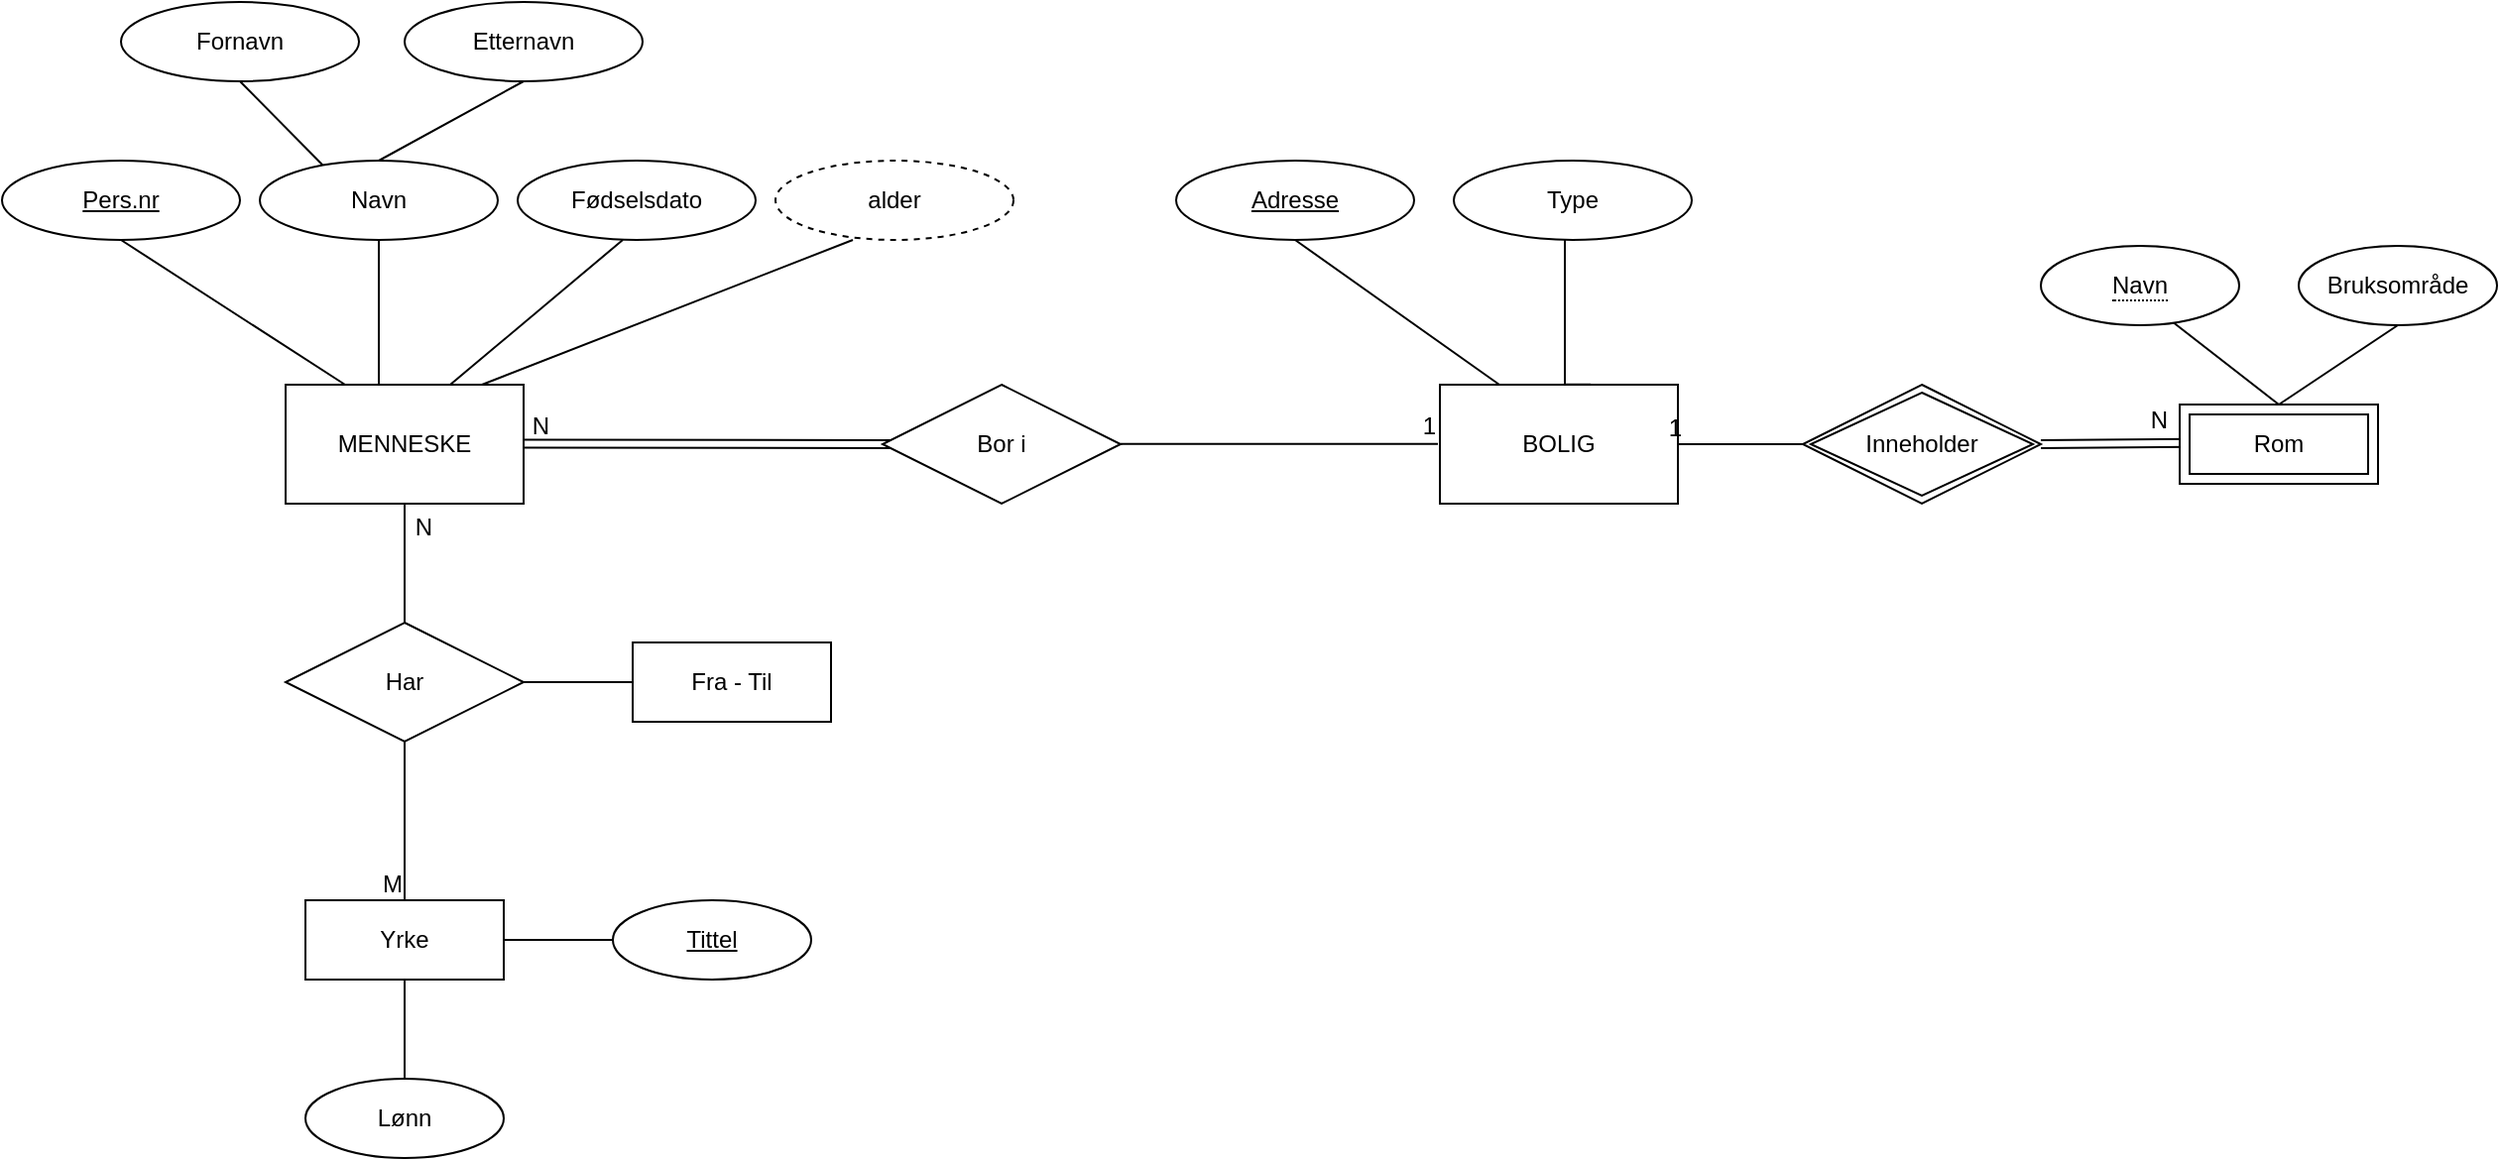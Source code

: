 <mxfile version="24.7.14">
  <diagram id="R2lEEEUBdFMjLlhIrx00" name="Page-1">
    <mxGraphModel dx="3144" dy="1876" grid="1" gridSize="10" guides="1" tooltips="1" connect="1" arrows="1" fold="1" page="1" pageScale="1" pageWidth="1654" pageHeight="2336" math="0" shadow="0" extFonts="Permanent Marker^https://fonts.googleapis.com/css?family=Permanent+Marker">
      <root>
        <mxCell id="0" />
        <mxCell id="1" parent="0" />
        <mxCell id="Z8_CV3bRLPhnwVzxl09v-1" value="MENNESKE" style="rounded=0;whiteSpace=wrap;html=1;" parent="1" vertex="1">
          <mxGeometry x="195" y="290" width="120" height="60" as="geometry" />
        </mxCell>
        <mxCell id="tpqS8l1BTnKntp3pgXFN-16" style="rounded=0;orthogonalLoop=1;jettySize=auto;html=1;exitX=0.5;exitY=1;exitDx=0;exitDy=0;entryX=0.25;entryY=0;entryDx=0;entryDy=0;strokeColor=default;endArrow=none;endFill=0;" edge="1" parent="1" source="tpqS8l1BTnKntp3pgXFN-1" target="Z8_CV3bRLPhnwVzxl09v-1">
          <mxGeometry relative="1" as="geometry" />
        </mxCell>
        <mxCell id="tpqS8l1BTnKntp3pgXFN-1" value="&lt;u&gt;Pers.nr&lt;/u&gt;" style="ellipse;whiteSpace=wrap;html=1;" vertex="1" parent="1">
          <mxGeometry x="52" y="177" width="120" height="40" as="geometry" />
        </mxCell>
        <mxCell id="tpqS8l1BTnKntp3pgXFN-14" style="edgeStyle=orthogonalEdgeStyle;rounded=0;orthogonalLoop=1;jettySize=auto;html=1;exitX=0.5;exitY=1;exitDx=0;exitDy=0;entryX=0.5;entryY=0;entryDx=0;entryDy=0;endArrow=none;endFill=0;" edge="1" parent="1" source="tpqS8l1BTnKntp3pgXFN-3" target="Z8_CV3bRLPhnwVzxl09v-1">
          <mxGeometry relative="1" as="geometry">
            <Array as="points">
              <mxPoint x="242" y="290" />
            </Array>
          </mxGeometry>
        </mxCell>
        <mxCell id="tpqS8l1BTnKntp3pgXFN-3" value="Navn" style="ellipse;whiteSpace=wrap;html=1;" vertex="1" parent="1">
          <mxGeometry x="182" y="177" width="120" height="40" as="geometry" />
        </mxCell>
        <mxCell id="tpqS8l1BTnKntp3pgXFN-4" value="Fornavn" style="ellipse;whiteSpace=wrap;html=1;" vertex="1" parent="1">
          <mxGeometry x="112" y="97" width="120" height="40" as="geometry" />
        </mxCell>
        <mxCell id="tpqS8l1BTnKntp3pgXFN-5" value="Etternavn" style="ellipse;whiteSpace=wrap;html=1;" vertex="1" parent="1">
          <mxGeometry x="255" y="97" width="120" height="40" as="geometry" />
        </mxCell>
        <mxCell id="tpqS8l1BTnKntp3pgXFN-15" style="rounded=0;orthogonalLoop=1;jettySize=auto;html=1;exitX=0.5;exitY=1;exitDx=0;exitDy=0;entryX=0.75;entryY=0;entryDx=0;entryDy=0;endArrow=none;endFill=0;" edge="1" parent="1">
          <mxGeometry relative="1" as="geometry">
            <mxPoint x="365" y="217" as="sourcePoint" />
            <mxPoint x="278" y="290.0" as="targetPoint" />
          </mxGeometry>
        </mxCell>
        <mxCell id="tpqS8l1BTnKntp3pgXFN-6" value="Fødselsdato" style="ellipse;whiteSpace=wrap;html=1;" vertex="1" parent="1">
          <mxGeometry x="312" y="177" width="120" height="40" as="geometry" />
        </mxCell>
        <mxCell id="tpqS8l1BTnKntp3pgXFN-9" style="rounded=0;orthogonalLoop=1;jettySize=auto;html=1;exitX=0.5;exitY=1;exitDx=0;exitDy=0;entryX=0.263;entryY=0.053;entryDx=0;entryDy=0;entryPerimeter=0;endArrow=none;endFill=0;" edge="1" parent="1" source="tpqS8l1BTnKntp3pgXFN-4" target="tpqS8l1BTnKntp3pgXFN-3">
          <mxGeometry relative="1" as="geometry" />
        </mxCell>
        <mxCell id="tpqS8l1BTnKntp3pgXFN-10" style="rounded=0;orthogonalLoop=1;jettySize=auto;html=1;exitX=0.5;exitY=1;exitDx=0;exitDy=0;entryX=0.5;entryY=0;entryDx=0;entryDy=0;endArrow=none;endFill=0;" edge="1" parent="1" source="tpqS8l1BTnKntp3pgXFN-5" target="tpqS8l1BTnKntp3pgXFN-3">
          <mxGeometry relative="1" as="geometry">
            <mxPoint x="317" y="138" as="sourcePoint" />
            <mxPoint x="255.28" y="177" as="targetPoint" />
          </mxGeometry>
        </mxCell>
        <mxCell id="tpqS8l1BTnKntp3pgXFN-20" style="rounded=0;orthogonalLoop=1;jettySize=auto;html=1;exitX=0.5;exitY=1;exitDx=0;exitDy=0;entryX=1;entryY=0;entryDx=0;entryDy=0;endArrow=none;endFill=0;" edge="1" parent="1">
          <mxGeometry relative="1" as="geometry">
            <mxPoint x="481" y="217" as="sourcePoint" />
            <mxPoint x="294" y="290.0" as="targetPoint" />
          </mxGeometry>
        </mxCell>
        <mxCell id="tpqS8l1BTnKntp3pgXFN-17" value="alder" style="ellipse;whiteSpace=wrap;html=1;dashed=1;" vertex="1" parent="1">
          <mxGeometry x="442" y="177" width="120" height="40" as="geometry" />
        </mxCell>
        <mxCell id="tpqS8l1BTnKntp3pgXFN-23" value="Bor i" style="shape=rhombus;perimeter=rhombusPerimeter;whiteSpace=wrap;html=1;align=center;" vertex="1" parent="1">
          <mxGeometry x="496" y="290" width="120" height="60" as="geometry" />
        </mxCell>
        <mxCell id="tpqS8l1BTnKntp3pgXFN-24" value="BOLIG" style="rounded=0;whiteSpace=wrap;html=1;" vertex="1" parent="1">
          <mxGeometry x="777" y="290" width="120" height="60" as="geometry" />
        </mxCell>
        <mxCell id="tpqS8l1BTnKntp3pgXFN-27" value="" style="shape=link;html=1;rounded=0;" edge="1" parent="1">
          <mxGeometry relative="1" as="geometry">
            <mxPoint x="315" y="319.8" as="sourcePoint" />
            <mxPoint x="500" y="320" as="targetPoint" />
          </mxGeometry>
        </mxCell>
        <mxCell id="tpqS8l1BTnKntp3pgXFN-28" value="N" style="resizable=0;html=1;whiteSpace=wrap;align=right;verticalAlign=bottom;" connectable="0" vertex="1" parent="tpqS8l1BTnKntp3pgXFN-27">
          <mxGeometry x="1" relative="1" as="geometry">
            <mxPoint x="-170" as="offset" />
          </mxGeometry>
        </mxCell>
        <mxCell id="tpqS8l1BTnKntp3pgXFN-29" value="" style="endArrow=none;html=1;rounded=0;" edge="1" parent="1">
          <mxGeometry relative="1" as="geometry">
            <mxPoint x="616" y="319.82" as="sourcePoint" />
            <mxPoint x="776" y="319.82" as="targetPoint" />
          </mxGeometry>
        </mxCell>
        <mxCell id="tpqS8l1BTnKntp3pgXFN-30" value="1" style="resizable=0;html=1;whiteSpace=wrap;align=right;verticalAlign=bottom;" connectable="0" vertex="1" parent="tpqS8l1BTnKntp3pgXFN-29">
          <mxGeometry x="1" relative="1" as="geometry" />
        </mxCell>
        <mxCell id="tpqS8l1BTnKntp3pgXFN-31" style="rounded=0;orthogonalLoop=1;jettySize=auto;html=1;exitX=0.5;exitY=1;exitDx=0;exitDy=0;strokeColor=default;endArrow=none;endFill=0;entryX=0.25;entryY=0;entryDx=0;entryDy=0;" edge="1" parent="1" source="tpqS8l1BTnKntp3pgXFN-32" target="tpqS8l1BTnKntp3pgXFN-24">
          <mxGeometry relative="1" as="geometry">
            <mxPoint x="844" y="287" as="targetPoint" />
          </mxGeometry>
        </mxCell>
        <mxCell id="tpqS8l1BTnKntp3pgXFN-32" value="&lt;u&gt;Adresse&lt;/u&gt;" style="ellipse;whiteSpace=wrap;html=1;" vertex="1" parent="1">
          <mxGeometry x="644" y="177" width="120" height="40" as="geometry" />
        </mxCell>
        <mxCell id="tpqS8l1BTnKntp3pgXFN-34" value="Type" style="ellipse;whiteSpace=wrap;html=1;" vertex="1" parent="1">
          <mxGeometry x="784" y="177" width="120" height="40" as="geometry" />
        </mxCell>
        <mxCell id="tpqS8l1BTnKntp3pgXFN-35" style="edgeStyle=orthogonalEdgeStyle;rounded=0;orthogonalLoop=1;jettySize=auto;html=1;exitX=0.5;exitY=1;exitDx=0;exitDy=0;entryX=0.5;entryY=0;entryDx=0;entryDy=0;endArrow=none;endFill=0;" edge="1" parent="1">
          <mxGeometry relative="1" as="geometry">
            <mxPoint x="840" y="216.93" as="sourcePoint" />
            <mxPoint x="853" y="289.93" as="targetPoint" />
            <Array as="points">
              <mxPoint x="840" y="289.93" />
            </Array>
          </mxGeometry>
        </mxCell>
        <mxCell id="tpqS8l1BTnKntp3pgXFN-38" value="" style="endArrow=none;html=1;rounded=0;exitX=1;exitY=0.5;exitDx=0;exitDy=0;" edge="1" parent="1" source="tpqS8l1BTnKntp3pgXFN-24">
          <mxGeometry relative="1" as="geometry">
            <mxPoint x="944" y="317" as="sourcePoint" />
            <mxPoint x="960" y="320" as="targetPoint" />
          </mxGeometry>
        </mxCell>
        <mxCell id="tpqS8l1BTnKntp3pgXFN-39" value="1" style="resizable=0;html=1;whiteSpace=wrap;align=right;verticalAlign=bottom;" connectable="0" vertex="1" parent="tpqS8l1BTnKntp3pgXFN-38">
          <mxGeometry x="1" relative="1" as="geometry">
            <mxPoint x="-60" as="offset" />
          </mxGeometry>
        </mxCell>
        <mxCell id="tpqS8l1BTnKntp3pgXFN-40" value="" style="shape=link;html=1;rounded=0;exitX=1;exitY=0.5;exitDx=0;exitDy=0;" edge="1" parent="1">
          <mxGeometry relative="1" as="geometry">
            <mxPoint x="1080" y="320" as="sourcePoint" />
            <mxPoint x="1155" y="319.33" as="targetPoint" />
          </mxGeometry>
        </mxCell>
        <mxCell id="tpqS8l1BTnKntp3pgXFN-42" value="N" style="resizable=0;html=1;whiteSpace=wrap;align=right;verticalAlign=bottom;" connectable="0" vertex="1" parent="1">
          <mxGeometry x="570.001" y="260.0" as="geometry">
            <mxPoint x="575" y="56" as="offset" />
          </mxGeometry>
        </mxCell>
        <mxCell id="tpqS8l1BTnKntp3pgXFN-48" style="rounded=0;orthogonalLoop=1;jettySize=auto;html=1;endArrow=none;endFill=0;entryX=0.5;entryY=0;entryDx=0;entryDy=0;exitX=0.5;exitY=1;exitDx=0;exitDy=0;" edge="1" parent="1" target="tpqS8l1BTnKntp3pgXFN-51">
          <mxGeometry relative="1" as="geometry">
            <mxPoint x="1110" y="230" as="sourcePoint" />
            <mxPoint x="1210" y="290" as="targetPoint" />
          </mxGeometry>
        </mxCell>
        <mxCell id="tpqS8l1BTnKntp3pgXFN-50" value="&lt;span style=&quot;border-bottom: 1px dotted&quot;&gt;Navn&lt;/span&gt;" style="ellipse;whiteSpace=wrap;html=1;align=center;" vertex="1" parent="1">
          <mxGeometry x="1080" y="220" width="100" height="40" as="geometry" />
        </mxCell>
        <mxCell id="tpqS8l1BTnKntp3pgXFN-51" value="Rom" style="shape=ext;margin=3;double=1;whiteSpace=wrap;html=1;align=center;" vertex="1" parent="1">
          <mxGeometry x="1150" y="300" width="100" height="40" as="geometry" />
        </mxCell>
        <mxCell id="tpqS8l1BTnKntp3pgXFN-52" value="Inneholder" style="shape=rhombus;double=1;perimeter=rhombusPerimeter;whiteSpace=wrap;html=1;align=center;" vertex="1" parent="1">
          <mxGeometry x="960" y="290" width="120" height="60" as="geometry" />
        </mxCell>
        <mxCell id="tpqS8l1BTnKntp3pgXFN-54" value="Bruksområde" style="ellipse;whiteSpace=wrap;html=1;align=center;" vertex="1" parent="1">
          <mxGeometry x="1210" y="220" width="100" height="40" as="geometry" />
        </mxCell>
        <mxCell id="tpqS8l1BTnKntp3pgXFN-55" value="" style="endArrow=none;html=1;rounded=0;exitX=0.5;exitY=0;exitDx=0;exitDy=0;entryX=0.5;entryY=1;entryDx=0;entryDy=0;" edge="1" parent="1" source="tpqS8l1BTnKntp3pgXFN-51" target="tpqS8l1BTnKntp3pgXFN-54">
          <mxGeometry relative="1" as="geometry">
            <mxPoint x="1150" y="370" as="sourcePoint" />
            <mxPoint x="1310" y="370" as="targetPoint" />
          </mxGeometry>
        </mxCell>
        <mxCell id="tpqS8l1BTnKntp3pgXFN-58" value="Har" style="shape=rhombus;perimeter=rhombusPerimeter;whiteSpace=wrap;html=1;align=center;" vertex="1" parent="1">
          <mxGeometry x="195" y="410" width="120" height="60" as="geometry" />
        </mxCell>
        <mxCell id="tpqS8l1BTnKntp3pgXFN-62" value="Yrke" style="whiteSpace=wrap;html=1;align=center;" vertex="1" parent="1">
          <mxGeometry x="205" y="550" width="100" height="40" as="geometry" />
        </mxCell>
        <mxCell id="tpqS8l1BTnKntp3pgXFN-63" value="" style="endArrow=none;html=1;rounded=0;exitX=0.5;exitY=0;exitDx=0;exitDy=0;entryX=0.5;entryY=1;entryDx=0;entryDy=0;" edge="1" parent="1" source="tpqS8l1BTnKntp3pgXFN-58" target="Z8_CV3bRLPhnwVzxl09v-1">
          <mxGeometry relative="1" as="geometry">
            <mxPoint x="300" y="480" as="sourcePoint" />
            <mxPoint x="460" y="480" as="targetPoint" />
          </mxGeometry>
        </mxCell>
        <mxCell id="tpqS8l1BTnKntp3pgXFN-64" value="N" style="resizable=0;html=1;whiteSpace=wrap;align=right;verticalAlign=bottom;" connectable="0" vertex="1" parent="tpqS8l1BTnKntp3pgXFN-63">
          <mxGeometry x="1" relative="1" as="geometry">
            <mxPoint x="15" y="20" as="offset" />
          </mxGeometry>
        </mxCell>
        <mxCell id="tpqS8l1BTnKntp3pgXFN-65" value="" style="endArrow=none;html=1;rounded=0;exitX=0.5;exitY=1;exitDx=0;exitDy=0;entryX=0.5;entryY=0;entryDx=0;entryDy=0;" edge="1" parent="1" source="tpqS8l1BTnKntp3pgXFN-58" target="tpqS8l1BTnKntp3pgXFN-62">
          <mxGeometry relative="1" as="geometry">
            <mxPoint x="300" y="480" as="sourcePoint" />
            <mxPoint x="460" y="480" as="targetPoint" />
          </mxGeometry>
        </mxCell>
        <mxCell id="tpqS8l1BTnKntp3pgXFN-66" value="M" style="resizable=0;html=1;whiteSpace=wrap;align=right;verticalAlign=bottom;" connectable="0" vertex="1" parent="tpqS8l1BTnKntp3pgXFN-65">
          <mxGeometry x="1" relative="1" as="geometry" />
        </mxCell>
        <mxCell id="tpqS8l1BTnKntp3pgXFN-67" value="Tittel" style="ellipse;whiteSpace=wrap;html=1;align=center;fontStyle=4;" vertex="1" parent="1">
          <mxGeometry x="360" y="550" width="100" height="40" as="geometry" />
        </mxCell>
        <mxCell id="tpqS8l1BTnKntp3pgXFN-68" value="" style="endArrow=none;html=1;rounded=0;exitX=1;exitY=0.5;exitDx=0;exitDy=0;entryX=0;entryY=0.5;entryDx=0;entryDy=0;" edge="1" parent="1" source="tpqS8l1BTnKntp3pgXFN-62" target="tpqS8l1BTnKntp3pgXFN-67">
          <mxGeometry relative="1" as="geometry">
            <mxPoint x="300" y="440" as="sourcePoint" />
            <mxPoint x="460" y="440" as="targetPoint" />
          </mxGeometry>
        </mxCell>
        <mxCell id="tpqS8l1BTnKntp3pgXFN-69" value="Lønn" style="ellipse;whiteSpace=wrap;html=1;align=center;" vertex="1" parent="1">
          <mxGeometry x="205" y="640" width="100" height="40" as="geometry" />
        </mxCell>
        <mxCell id="tpqS8l1BTnKntp3pgXFN-71" value="" style="endArrow=none;html=1;rounded=0;exitX=0.5;exitY=1;exitDx=0;exitDy=0;entryX=0.5;entryY=0;entryDx=0;entryDy=0;" edge="1" parent="1" source="tpqS8l1BTnKntp3pgXFN-62" target="tpqS8l1BTnKntp3pgXFN-69">
          <mxGeometry relative="1" as="geometry">
            <mxPoint x="270" y="600" as="sourcePoint" />
            <mxPoint x="460" y="550" as="targetPoint" />
          </mxGeometry>
        </mxCell>
        <mxCell id="tpqS8l1BTnKntp3pgXFN-73" value="" style="endArrow=none;html=1;rounded=0;entryX=0;entryY=0.5;entryDx=0;entryDy=0;exitX=1;exitY=0.5;exitDx=0;exitDy=0;" edge="1" parent="1" source="tpqS8l1BTnKntp3pgXFN-58">
          <mxGeometry relative="1" as="geometry">
            <mxPoint x="300" y="850" as="sourcePoint" />
            <mxPoint x="370" y="440" as="targetPoint" />
          </mxGeometry>
        </mxCell>
        <mxCell id="tpqS8l1BTnKntp3pgXFN-74" value="Fra - Til" style="whiteSpace=wrap;html=1;align=center;" vertex="1" parent="1">
          <mxGeometry x="370" y="420" width="100" height="40" as="geometry" />
        </mxCell>
      </root>
    </mxGraphModel>
  </diagram>
</mxfile>
